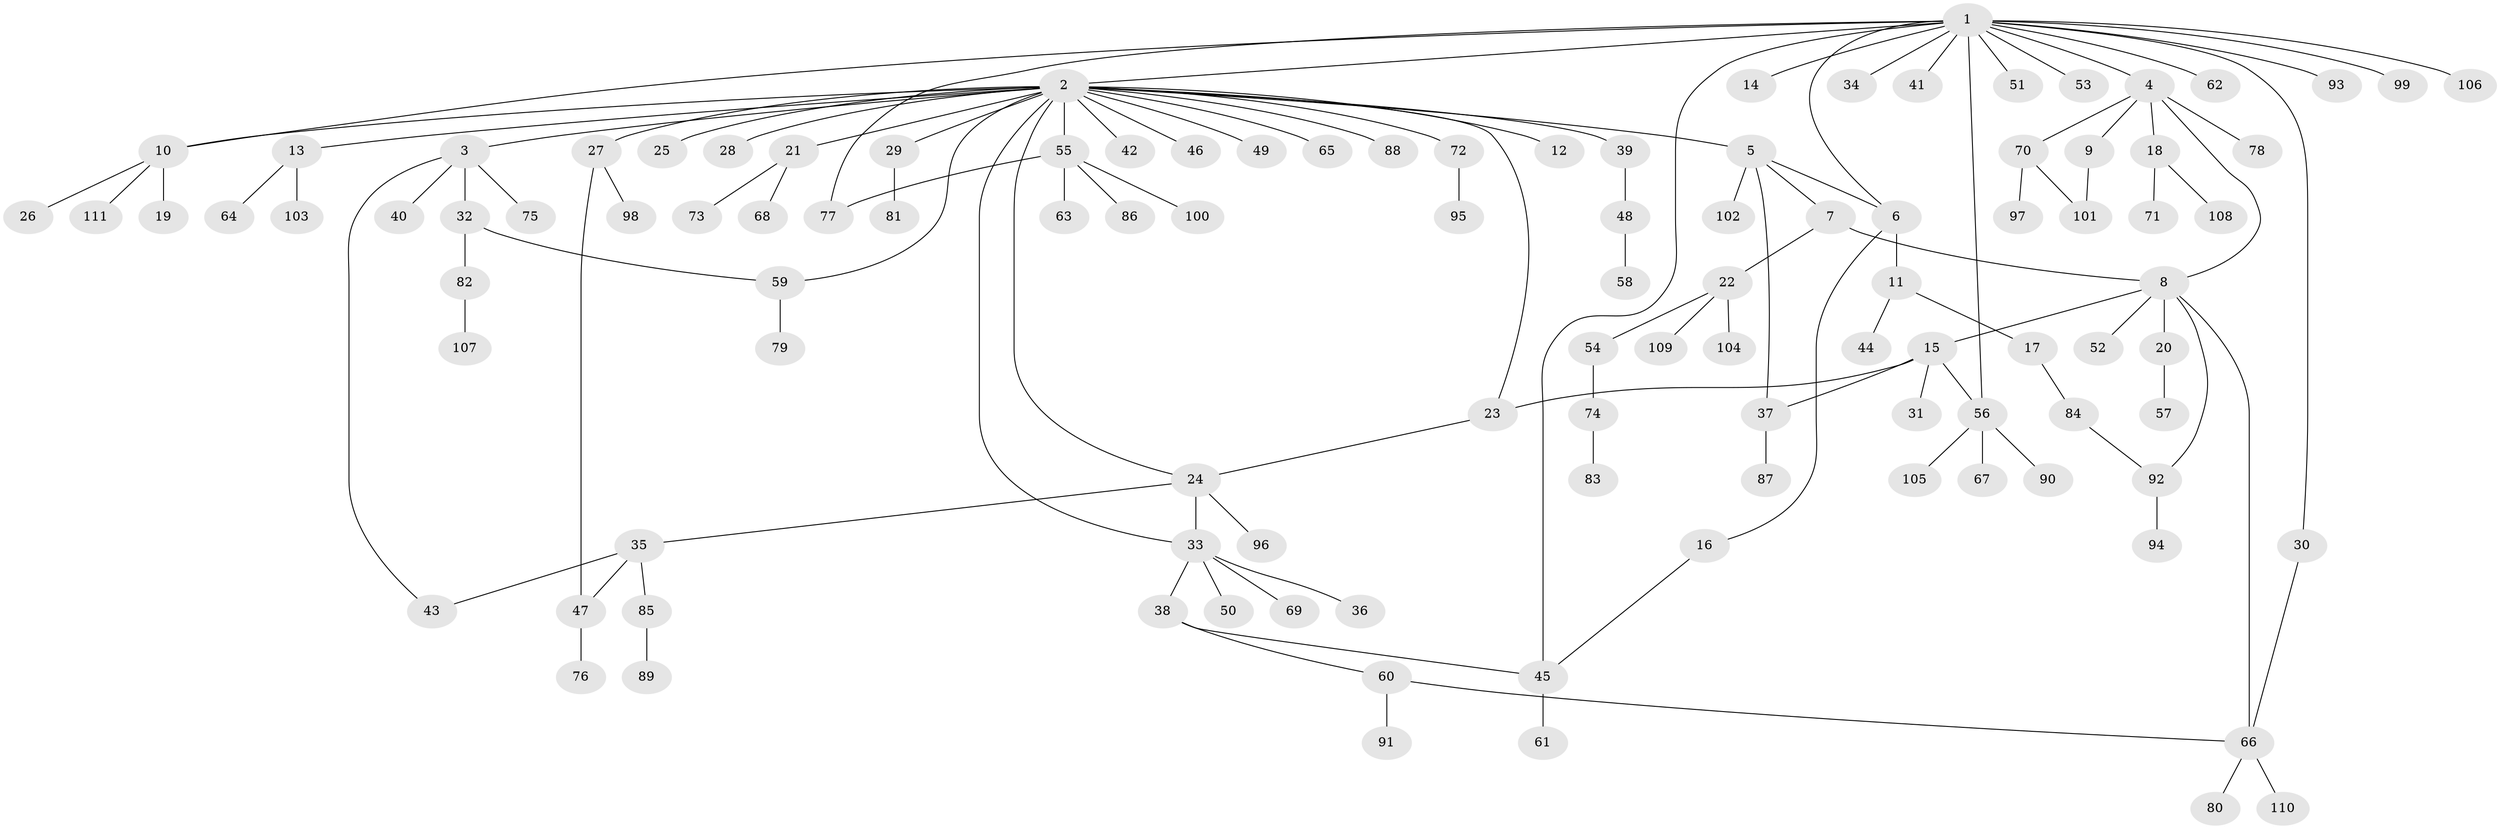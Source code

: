 // Generated by graph-tools (version 1.1) at 2025/01/03/09/25 03:01:54]
// undirected, 111 vertices, 128 edges
graph export_dot {
graph [start="1"]
  node [color=gray90,style=filled];
  1;
  2;
  3;
  4;
  5;
  6;
  7;
  8;
  9;
  10;
  11;
  12;
  13;
  14;
  15;
  16;
  17;
  18;
  19;
  20;
  21;
  22;
  23;
  24;
  25;
  26;
  27;
  28;
  29;
  30;
  31;
  32;
  33;
  34;
  35;
  36;
  37;
  38;
  39;
  40;
  41;
  42;
  43;
  44;
  45;
  46;
  47;
  48;
  49;
  50;
  51;
  52;
  53;
  54;
  55;
  56;
  57;
  58;
  59;
  60;
  61;
  62;
  63;
  64;
  65;
  66;
  67;
  68;
  69;
  70;
  71;
  72;
  73;
  74;
  75;
  76;
  77;
  78;
  79;
  80;
  81;
  82;
  83;
  84;
  85;
  86;
  87;
  88;
  89;
  90;
  91;
  92;
  93;
  94;
  95;
  96;
  97;
  98;
  99;
  100;
  101;
  102;
  103;
  104;
  105;
  106;
  107;
  108;
  109;
  110;
  111;
  1 -- 2;
  1 -- 4;
  1 -- 6;
  1 -- 10;
  1 -- 14;
  1 -- 30;
  1 -- 34;
  1 -- 41;
  1 -- 45;
  1 -- 51;
  1 -- 53;
  1 -- 56;
  1 -- 62;
  1 -- 77;
  1 -- 93;
  1 -- 99;
  1 -- 106;
  2 -- 3;
  2 -- 5;
  2 -- 10;
  2 -- 12;
  2 -- 13;
  2 -- 21;
  2 -- 23;
  2 -- 24;
  2 -- 25;
  2 -- 27;
  2 -- 28;
  2 -- 29;
  2 -- 33;
  2 -- 39;
  2 -- 42;
  2 -- 46;
  2 -- 49;
  2 -- 55;
  2 -- 59;
  2 -- 65;
  2 -- 72;
  2 -- 88;
  3 -- 32;
  3 -- 40;
  3 -- 43;
  3 -- 75;
  4 -- 8;
  4 -- 9;
  4 -- 18;
  4 -- 70;
  4 -- 78;
  5 -- 6;
  5 -- 7;
  5 -- 37;
  5 -- 102;
  6 -- 11;
  6 -- 16;
  7 -- 8;
  7 -- 22;
  8 -- 15;
  8 -- 20;
  8 -- 52;
  8 -- 66;
  8 -- 92;
  9 -- 101;
  10 -- 19;
  10 -- 26;
  10 -- 111;
  11 -- 17;
  11 -- 44;
  13 -- 64;
  13 -- 103;
  15 -- 23;
  15 -- 31;
  15 -- 37;
  15 -- 56;
  16 -- 45;
  17 -- 84;
  18 -- 71;
  18 -- 108;
  20 -- 57;
  21 -- 68;
  21 -- 73;
  22 -- 54;
  22 -- 104;
  22 -- 109;
  23 -- 24;
  24 -- 33;
  24 -- 35;
  24 -- 96;
  27 -- 47;
  27 -- 98;
  29 -- 81;
  30 -- 66;
  32 -- 59;
  32 -- 82;
  33 -- 36;
  33 -- 38;
  33 -- 50;
  33 -- 69;
  35 -- 43;
  35 -- 47;
  35 -- 85;
  37 -- 87;
  38 -- 45;
  38 -- 60;
  39 -- 48;
  45 -- 61;
  47 -- 76;
  48 -- 58;
  54 -- 74;
  55 -- 63;
  55 -- 77;
  55 -- 86;
  55 -- 100;
  56 -- 67;
  56 -- 90;
  56 -- 105;
  59 -- 79;
  60 -- 66;
  60 -- 91;
  66 -- 80;
  66 -- 110;
  70 -- 97;
  70 -- 101;
  72 -- 95;
  74 -- 83;
  82 -- 107;
  84 -- 92;
  85 -- 89;
  92 -- 94;
}
